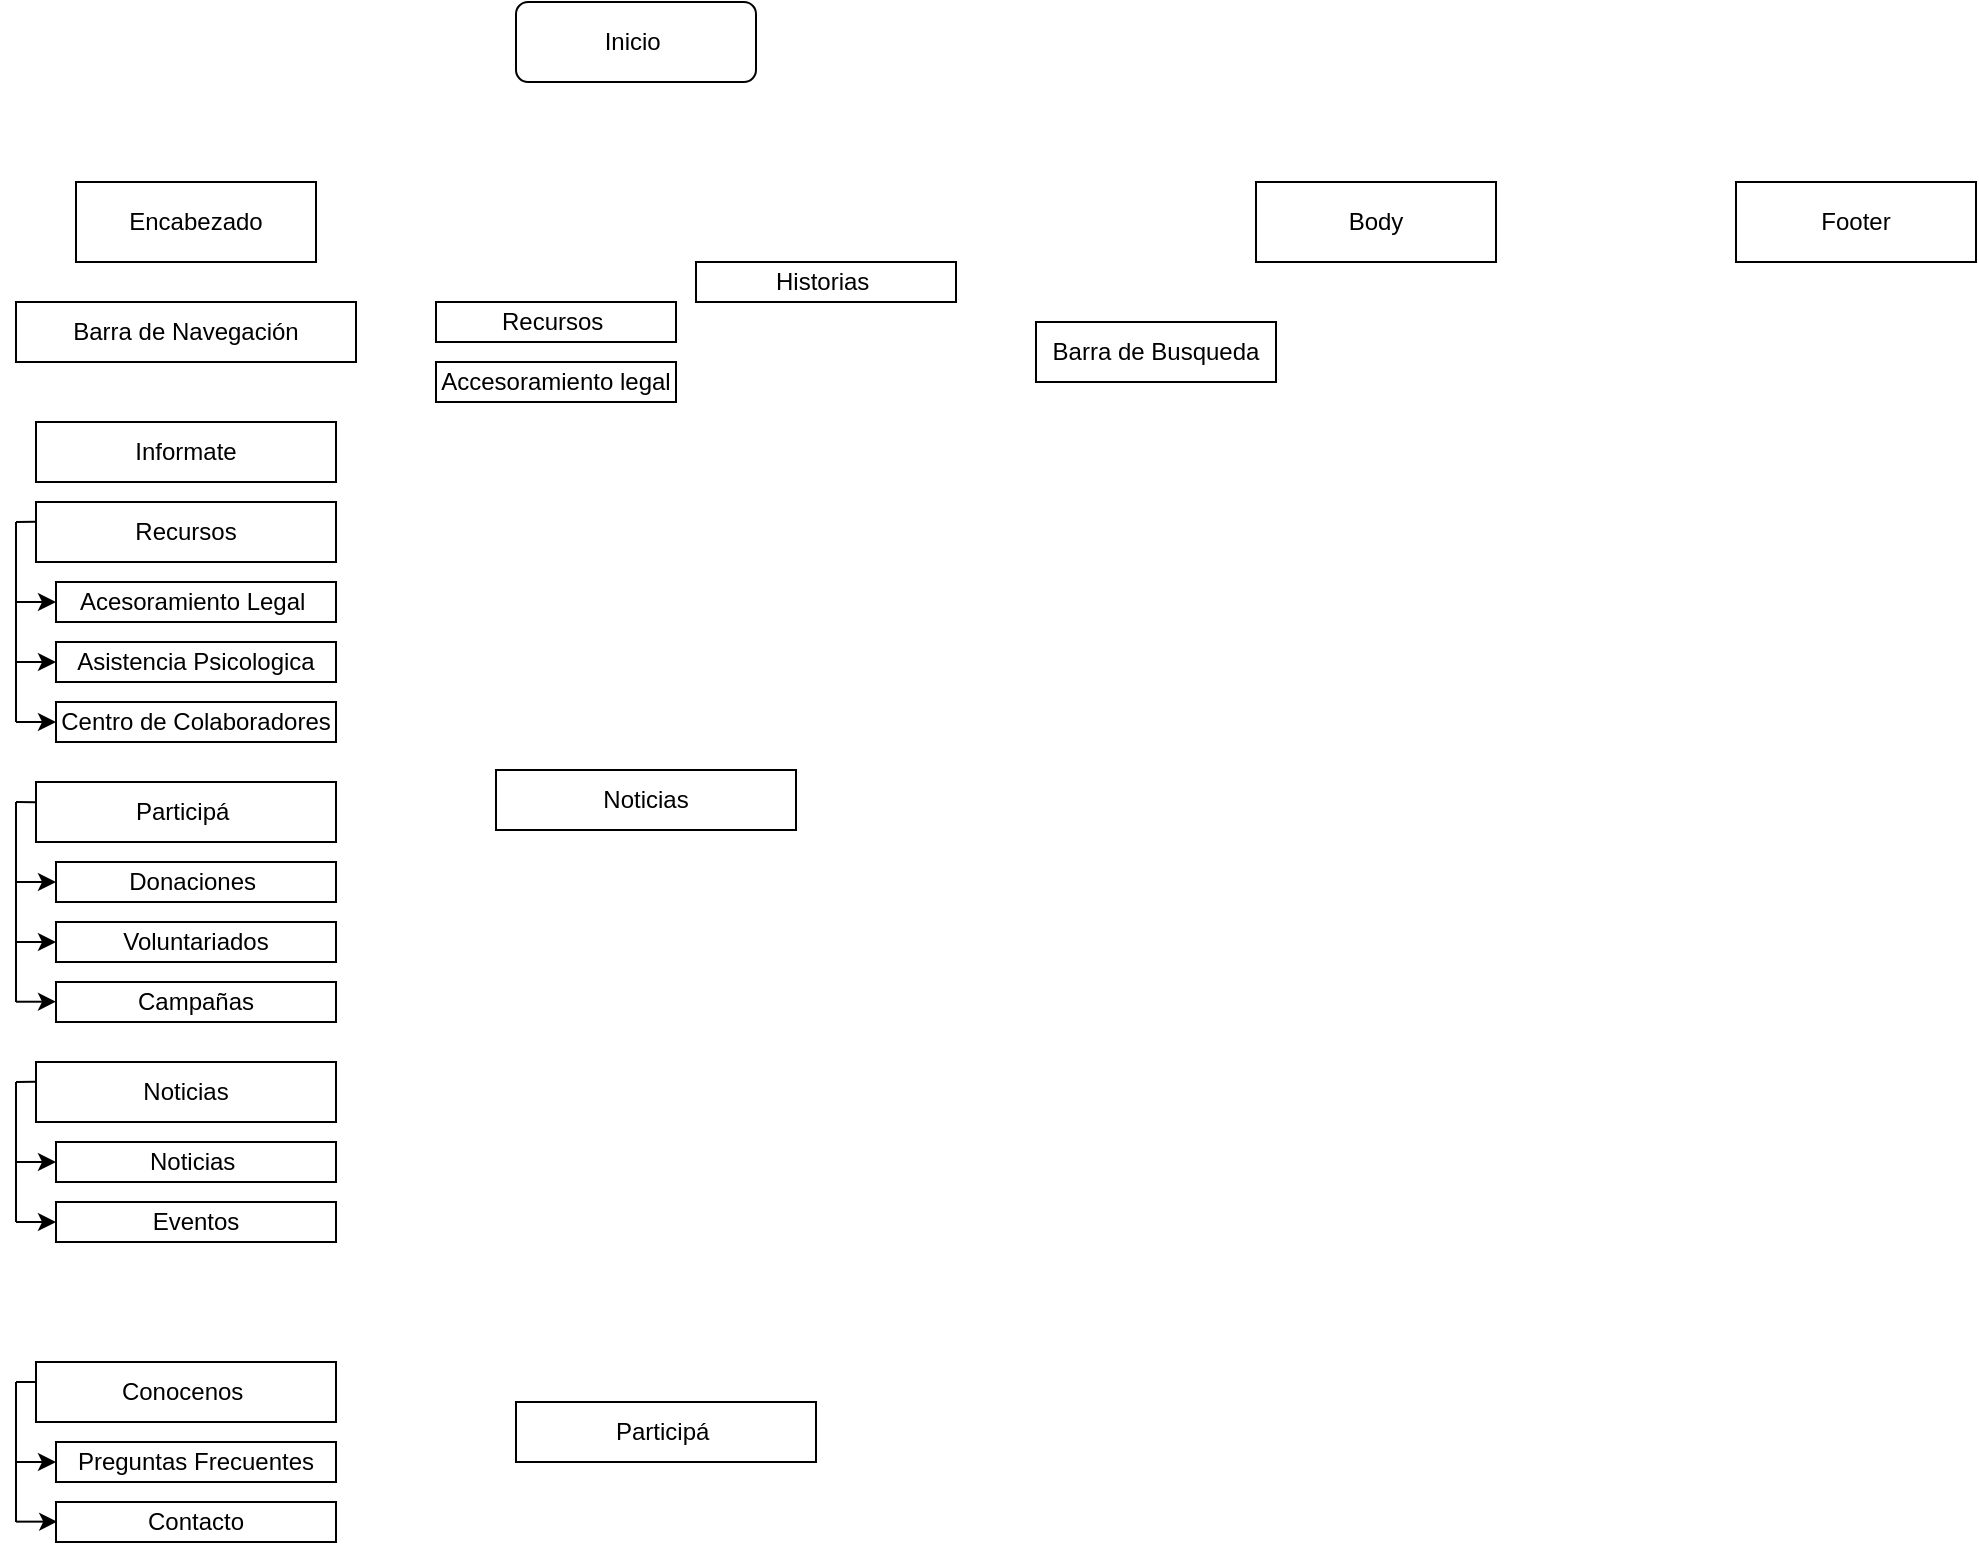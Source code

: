 <mxfile>
    <diagram id="cv5FoXA2a4qS8OeoLavu" name="Page-1">
        <mxGraphModel dx="111" dy="115" grid="1" gridSize="10" guides="1" tooltips="1" connect="1" arrows="1" fold="1" page="1" pageScale="1" pageWidth="1169" pageHeight="827" math="0" shadow="0">
            <root>
                <mxCell id="0"/>
                <mxCell id="1" parent="0"/>
                <mxCell id="2" value="Inicio&amp;nbsp;" style="rounded=1;whiteSpace=wrap;html=1;" parent="1" vertex="1">
                    <mxGeometry x="280" y="30" width="120" height="40" as="geometry"/>
                </mxCell>
                <mxCell id="3" value="Encabezado" style="rounded=0;whiteSpace=wrap;html=1;" parent="1" vertex="1">
                    <mxGeometry x="60" y="120" width="120" height="40" as="geometry"/>
                </mxCell>
                <mxCell id="4" value="Body" style="rounded=0;whiteSpace=wrap;html=1;" parent="1" vertex="1">
                    <mxGeometry x="650" y="120" width="120" height="40" as="geometry"/>
                </mxCell>
                <mxCell id="5" value="Footer" style="rounded=0;whiteSpace=wrap;html=1;" parent="1" vertex="1">
                    <mxGeometry x="890" y="120" width="120" height="40" as="geometry"/>
                </mxCell>
                <mxCell id="6" value="Barra de Navegación" style="rounded=0;whiteSpace=wrap;html=1;" parent="1" vertex="1">
                    <mxGeometry x="30" y="180" width="170" height="30" as="geometry"/>
                </mxCell>
                <mxCell id="7" value="Informate" style="rounded=0;whiteSpace=wrap;html=1;" parent="1" vertex="1">
                    <mxGeometry x="40" y="240" width="150" height="30" as="geometry"/>
                </mxCell>
                <mxCell id="8" value="Recursos&amp;nbsp;" style="rounded=0;whiteSpace=wrap;html=1;" parent="1" vertex="1">
                    <mxGeometry x="240" y="180" width="120" height="20" as="geometry"/>
                </mxCell>
                <mxCell id="9" value="Historias&amp;nbsp;" style="rounded=0;whiteSpace=wrap;html=1;" parent="1" vertex="1">
                    <mxGeometry x="370" y="160" width="130" height="20" as="geometry"/>
                </mxCell>
                <mxCell id="10" value="Participá&amp;nbsp;" style="rounded=0;whiteSpace=wrap;html=1;" parent="1" vertex="1">
                    <mxGeometry x="40" y="420" width="150" height="30" as="geometry"/>
                </mxCell>
                <mxCell id="11" value="Conocenos&amp;nbsp;" style="rounded=0;whiteSpace=wrap;html=1;" parent="1" vertex="1">
                    <mxGeometry x="40" y="710" width="150" height="30" as="geometry"/>
                </mxCell>
                <mxCell id="12" value="Preguntas Frecuentes" style="rounded=0;whiteSpace=wrap;html=1;" parent="1" vertex="1">
                    <mxGeometry x="50" y="750" width="140" height="20" as="geometry"/>
                </mxCell>
                <mxCell id="13" value="Barra de Busqueda" style="rounded=0;whiteSpace=wrap;html=1;" parent="1" vertex="1">
                    <mxGeometry x="540" y="190" width="120" height="30" as="geometry"/>
                </mxCell>
                <mxCell id="14" value="Accesoramiento legal" style="rounded=0;whiteSpace=wrap;html=1;" parent="1" vertex="1">
                    <mxGeometry x="240" y="210" width="120" height="20" as="geometry"/>
                </mxCell>
                <mxCell id="15" value="Contacto" style="rounded=0;whiteSpace=wrap;html=1;" parent="1" vertex="1">
                    <mxGeometry x="50" y="780" width="140" height="20" as="geometry"/>
                </mxCell>
                <mxCell id="16" value="" style="endArrow=none;html=1;entryX=0;entryY=0.334;entryDx=0;entryDy=0;entryPerimeter=0;" parent="1" target="11" edge="1">
                    <mxGeometry width="50" height="50" relative="1" as="geometry">
                        <mxPoint x="30" y="720" as="sourcePoint"/>
                        <mxPoint x="270" y="720" as="targetPoint"/>
                    </mxGeometry>
                </mxCell>
                <mxCell id="17" value="" style="endArrow=none;html=1;" parent="1" edge="1">
                    <mxGeometry width="50" height="50" relative="1" as="geometry">
                        <mxPoint x="30" y="790" as="sourcePoint"/>
                        <mxPoint x="30" y="720" as="targetPoint"/>
                    </mxGeometry>
                </mxCell>
                <mxCell id="18" value="" style="endArrow=classic;html=1;entryX=0;entryY=0.5;entryDx=0;entryDy=0;" parent="1" target="12" edge="1">
                    <mxGeometry width="50" height="50" relative="1" as="geometry">
                        <mxPoint x="30" y="760" as="sourcePoint"/>
                        <mxPoint x="50" y="770" as="targetPoint"/>
                        <Array as="points">
                            <mxPoint x="50" y="760"/>
                        </Array>
                    </mxGeometry>
                </mxCell>
                <mxCell id="19" value="" style="endArrow=classic;html=1;" parent="1" edge="1">
                    <mxGeometry width="50" height="50" relative="1" as="geometry">
                        <mxPoint x="30" y="789.82" as="sourcePoint"/>
                        <mxPoint x="50" y="790" as="targetPoint"/>
                        <Array as="points">
                            <mxPoint x="50.6" y="789.82"/>
                        </Array>
                    </mxGeometry>
                </mxCell>
                <mxCell id="20" value="Donaciones&amp;nbsp;" style="rounded=0;whiteSpace=wrap;html=1;" parent="1" vertex="1">
                    <mxGeometry x="50" y="460" width="140" height="20" as="geometry"/>
                </mxCell>
                <mxCell id="21" value="Voluntariados" style="rounded=0;whiteSpace=wrap;html=1;" parent="1" vertex="1">
                    <mxGeometry x="50" y="490" width="140" height="20" as="geometry"/>
                </mxCell>
                <mxCell id="22" value="" style="endArrow=none;html=1;" parent="1" edge="1">
                    <mxGeometry width="50" height="50" relative="1" as="geometry">
                        <mxPoint x="30" y="530" as="sourcePoint"/>
                        <mxPoint x="30" y="430.0" as="targetPoint"/>
                    </mxGeometry>
                </mxCell>
                <mxCell id="24" value="" style="endArrow=none;html=1;entryX=0;entryY=0.336;entryDx=0;entryDy=0;entryPerimeter=0;" parent="1" target="10" edge="1">
                    <mxGeometry width="50" height="50" relative="1" as="geometry">
                        <mxPoint x="30" y="430" as="sourcePoint"/>
                        <mxPoint x="80" y="480" as="targetPoint"/>
                    </mxGeometry>
                </mxCell>
                <mxCell id="25" value="" style="endArrow=classic;html=1;entryX=0;entryY=0.5;entryDx=0;entryDy=0;" parent="1" target="20" edge="1">
                    <mxGeometry width="50" height="50" relative="1" as="geometry">
                        <mxPoint x="30" y="470" as="sourcePoint"/>
                        <mxPoint x="70" y="440" as="targetPoint"/>
                    </mxGeometry>
                </mxCell>
                <mxCell id="26" value="" style="endArrow=classic;html=1;entryX=0;entryY=0.5;entryDx=0;entryDy=0;" parent="1" target="21" edge="1">
                    <mxGeometry width="50" height="50" relative="1" as="geometry">
                        <mxPoint x="30" y="500" as="sourcePoint"/>
                        <mxPoint x="40" y="470" as="targetPoint"/>
                    </mxGeometry>
                </mxCell>
                <mxCell id="27" value="Recursos" style="rounded=0;whiteSpace=wrap;html=1;" parent="1" vertex="1">
                    <mxGeometry x="40" y="280" width="150" height="30" as="geometry"/>
                </mxCell>
                <mxCell id="28" value="Noticias" style="rounded=0;whiteSpace=wrap;html=1;" vertex="1" parent="1">
                    <mxGeometry x="270" y="414" width="150" height="30" as="geometry"/>
                </mxCell>
                <mxCell id="29" value="Noticias" style="rounded=0;whiteSpace=wrap;html=1;" vertex="1" parent="1">
                    <mxGeometry x="40" y="560" width="150" height="30" as="geometry"/>
                </mxCell>
                <mxCell id="30" value="Acesoramiento Legal&amp;nbsp;" style="rounded=0;whiteSpace=wrap;html=1;" vertex="1" parent="1">
                    <mxGeometry x="50" y="320" width="140" height="20" as="geometry"/>
                </mxCell>
                <mxCell id="31" value="Asistencia Psicologica" style="rounded=0;whiteSpace=wrap;html=1;" vertex="1" parent="1">
                    <mxGeometry x="50" y="350" width="140" height="20" as="geometry"/>
                </mxCell>
                <mxCell id="32" value="Centro de Colaboradores" style="rounded=0;whiteSpace=wrap;html=1;" vertex="1" parent="1">
                    <mxGeometry x="50" y="380" width="140" height="20" as="geometry"/>
                </mxCell>
                <mxCell id="33" value="" style="endArrow=none;html=1;entryX=0.002;entryY=0.331;entryDx=0;entryDy=0;entryPerimeter=0;" edge="1" parent="1" target="27">
                    <mxGeometry width="50" height="50" relative="1" as="geometry">
                        <mxPoint x="30" y="290" as="sourcePoint"/>
                        <mxPoint x="40" y="290" as="targetPoint"/>
                    </mxGeometry>
                </mxCell>
                <mxCell id="34" value="" style="endArrow=none;html=1;" edge="1" parent="1">
                    <mxGeometry width="50" height="50" relative="1" as="geometry">
                        <mxPoint x="30" y="390" as="sourcePoint"/>
                        <mxPoint x="30" y="290" as="targetPoint"/>
                    </mxGeometry>
                </mxCell>
                <mxCell id="35" value="" style="endArrow=classic;html=1;entryX=0;entryY=0.5;entryDx=0;entryDy=0;" edge="1" parent="1" target="30">
                    <mxGeometry width="50" height="50" relative="1" as="geometry">
                        <mxPoint x="30" y="330" as="sourcePoint"/>
                        <mxPoint x="90" y="330" as="targetPoint"/>
                    </mxGeometry>
                </mxCell>
                <mxCell id="36" value="" style="endArrow=classic;html=1;" edge="1" parent="1" target="31">
                    <mxGeometry width="50" height="50" relative="1" as="geometry">
                        <mxPoint x="30" y="360" as="sourcePoint"/>
                        <mxPoint x="90" y="330" as="targetPoint"/>
                    </mxGeometry>
                </mxCell>
                <mxCell id="37" value="" style="endArrow=classic;html=1;entryX=0;entryY=0.5;entryDx=0;entryDy=0;" edge="1" parent="1" target="32">
                    <mxGeometry width="50" height="50" relative="1" as="geometry">
                        <mxPoint x="30" y="390" as="sourcePoint"/>
                        <mxPoint x="90" y="330" as="targetPoint"/>
                    </mxGeometry>
                </mxCell>
                <mxCell id="38" value="Campañas" style="rounded=0;whiteSpace=wrap;html=1;" vertex="1" parent="1">
                    <mxGeometry x="50" y="520" width="140" height="20" as="geometry"/>
                </mxCell>
                <mxCell id="39" value="" style="endArrow=classic;html=1;entryX=0;entryY=0.5;entryDx=0;entryDy=0;" edge="1" parent="1">
                    <mxGeometry width="50" height="50" relative="1" as="geometry">
                        <mxPoint x="30.0" y="529.86" as="sourcePoint"/>
                        <mxPoint x="50" y="529.86" as="targetPoint"/>
                    </mxGeometry>
                </mxCell>
                <mxCell id="40" value="Participá&amp;nbsp;" style="rounded=0;whiteSpace=wrap;html=1;" vertex="1" parent="1">
                    <mxGeometry x="280" y="730" width="150" height="30" as="geometry"/>
                </mxCell>
                <mxCell id="41" value="Noticias&amp;nbsp;" style="rounded=0;whiteSpace=wrap;html=1;" vertex="1" parent="1">
                    <mxGeometry x="50" y="600" width="140" height="20" as="geometry"/>
                </mxCell>
                <mxCell id="42" value="Eventos" style="rounded=0;whiteSpace=wrap;html=1;" vertex="1" parent="1">
                    <mxGeometry x="50" y="630" width="140" height="20" as="geometry"/>
                </mxCell>
                <mxCell id="43" value="" style="endArrow=none;html=1;entryX=-0.001;entryY=0.33;entryDx=0;entryDy=0;entryPerimeter=0;" edge="1" parent="1" target="29">
                    <mxGeometry width="50" height="50" relative="1" as="geometry">
                        <mxPoint x="30" y="570" as="sourcePoint"/>
                        <mxPoint x="170" y="580" as="targetPoint"/>
                    </mxGeometry>
                </mxCell>
                <mxCell id="44" value="" style="endArrow=none;html=1;" edge="1" parent="1">
                    <mxGeometry width="50" height="50" relative="1" as="geometry">
                        <mxPoint x="30" y="640" as="sourcePoint"/>
                        <mxPoint x="30" y="570" as="targetPoint"/>
                    </mxGeometry>
                </mxCell>
                <mxCell id="45" value="" style="endArrow=classic;html=1;entryX=0;entryY=0.5;entryDx=0;entryDy=0;" edge="1" parent="1" target="41">
                    <mxGeometry width="50" height="50" relative="1" as="geometry">
                        <mxPoint x="30" y="610" as="sourcePoint"/>
                        <mxPoint x="70" y="620" as="targetPoint"/>
                    </mxGeometry>
                </mxCell>
                <mxCell id="46" value="" style="endArrow=classic;html=1;entryX=0;entryY=0.5;entryDx=0;entryDy=0;" edge="1" parent="1" target="42">
                    <mxGeometry width="50" height="50" relative="1" as="geometry">
                        <mxPoint x="30" y="640" as="sourcePoint"/>
                        <mxPoint x="80" y="630" as="targetPoint"/>
                    </mxGeometry>
                </mxCell>
            </root>
        </mxGraphModel>
    </diagram>
</mxfile>